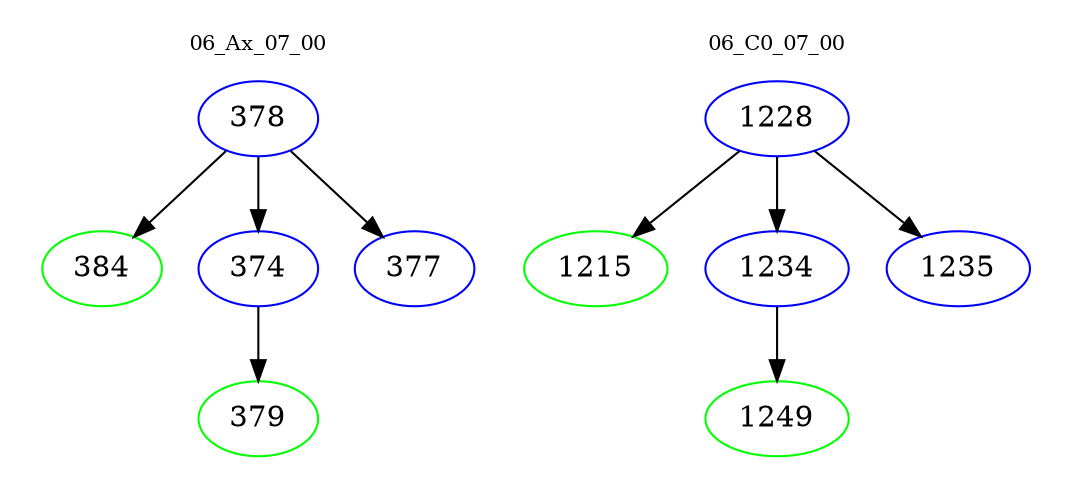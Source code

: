 digraph{
subgraph cluster_0 {
color = white
label = "06_Ax_07_00";
fontsize=10;
T0_378 [label="378", color="blue"]
T0_378 -> T0_384 [color="black"]
T0_384 [label="384", color="green"]
T0_378 -> T0_374 [color="black"]
T0_374 [label="374", color="blue"]
T0_374 -> T0_379 [color="black"]
T0_379 [label="379", color="green"]
T0_378 -> T0_377 [color="black"]
T0_377 [label="377", color="blue"]
}
subgraph cluster_1 {
color = white
label = "06_C0_07_00";
fontsize=10;
T1_1228 [label="1228", color="blue"]
T1_1228 -> T1_1215 [color="black"]
T1_1215 [label="1215", color="green"]
T1_1228 -> T1_1234 [color="black"]
T1_1234 [label="1234", color="blue"]
T1_1234 -> T1_1249 [color="black"]
T1_1249 [label="1249", color="green"]
T1_1228 -> T1_1235 [color="black"]
T1_1235 [label="1235", color="blue"]
}
}
